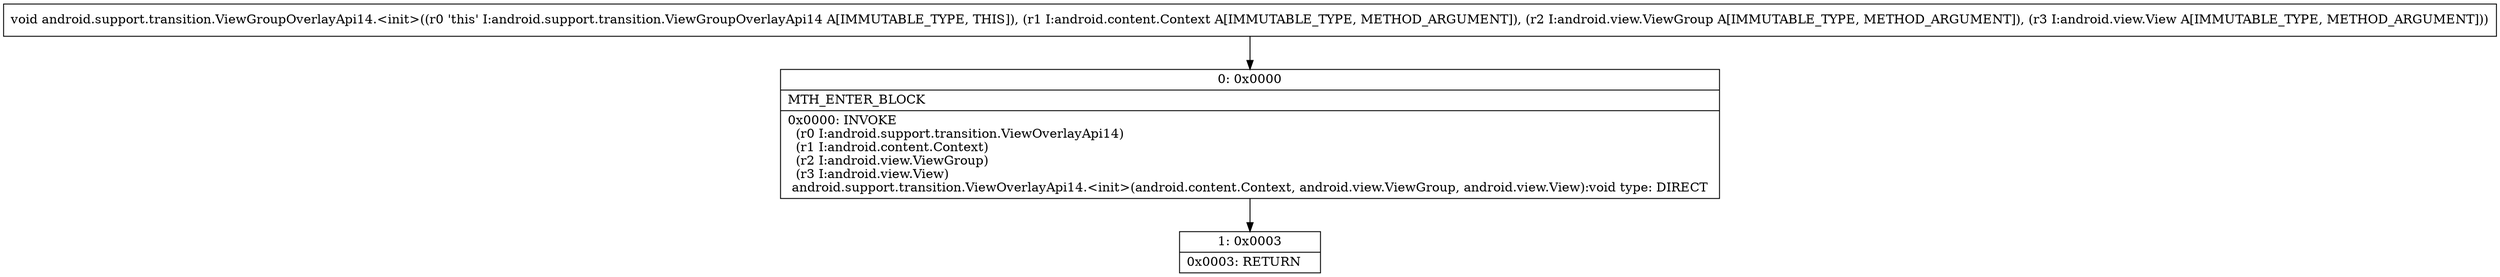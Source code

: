 digraph "CFG forandroid.support.transition.ViewGroupOverlayApi14.\<init\>(Landroid\/content\/Context;Landroid\/view\/ViewGroup;Landroid\/view\/View;)V" {
Node_0 [shape=record,label="{0\:\ 0x0000|MTH_ENTER_BLOCK\l|0x0000: INVOKE  \l  (r0 I:android.support.transition.ViewOverlayApi14)\l  (r1 I:android.content.Context)\l  (r2 I:android.view.ViewGroup)\l  (r3 I:android.view.View)\l android.support.transition.ViewOverlayApi14.\<init\>(android.content.Context, android.view.ViewGroup, android.view.View):void type: DIRECT \l}"];
Node_1 [shape=record,label="{1\:\ 0x0003|0x0003: RETURN   \l}"];
MethodNode[shape=record,label="{void android.support.transition.ViewGroupOverlayApi14.\<init\>((r0 'this' I:android.support.transition.ViewGroupOverlayApi14 A[IMMUTABLE_TYPE, THIS]), (r1 I:android.content.Context A[IMMUTABLE_TYPE, METHOD_ARGUMENT]), (r2 I:android.view.ViewGroup A[IMMUTABLE_TYPE, METHOD_ARGUMENT]), (r3 I:android.view.View A[IMMUTABLE_TYPE, METHOD_ARGUMENT])) }"];
MethodNode -> Node_0;
Node_0 -> Node_1;
}

